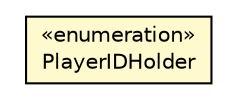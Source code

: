 #!/usr/local/bin/dot
#
# Class diagram 
# Generated by UMLGraph version 5.1 (http://www.umlgraph.org/)
#

digraph G {
	edge [fontname="Helvetica",fontsize=10,labelfontname="Helvetica",labelfontsize=10];
	node [fontname="Helvetica",fontsize=10,shape=plaintext];
	nodesep=0.25;
	ranksep=0.5;
	// edu.proz.checkers.client.PlayerIDHolder
	c1634 [label=<<table title="edu.proz.checkers.client.PlayerIDHolder" border="0" cellborder="1" cellspacing="0" cellpadding="2" port="p" bgcolor="lemonChiffon" href="./PlayerIDHolder.html">
		<tr><td><table border="0" cellspacing="0" cellpadding="1">
<tr><td align="center" balign="center"> &#171;enumeration&#187; </td></tr>
<tr><td align="center" balign="center"> PlayerIDHolder </td></tr>
		</table></td></tr>
		</table>>, fontname="Helvetica", fontcolor="black", fontsize=10.0];
}


